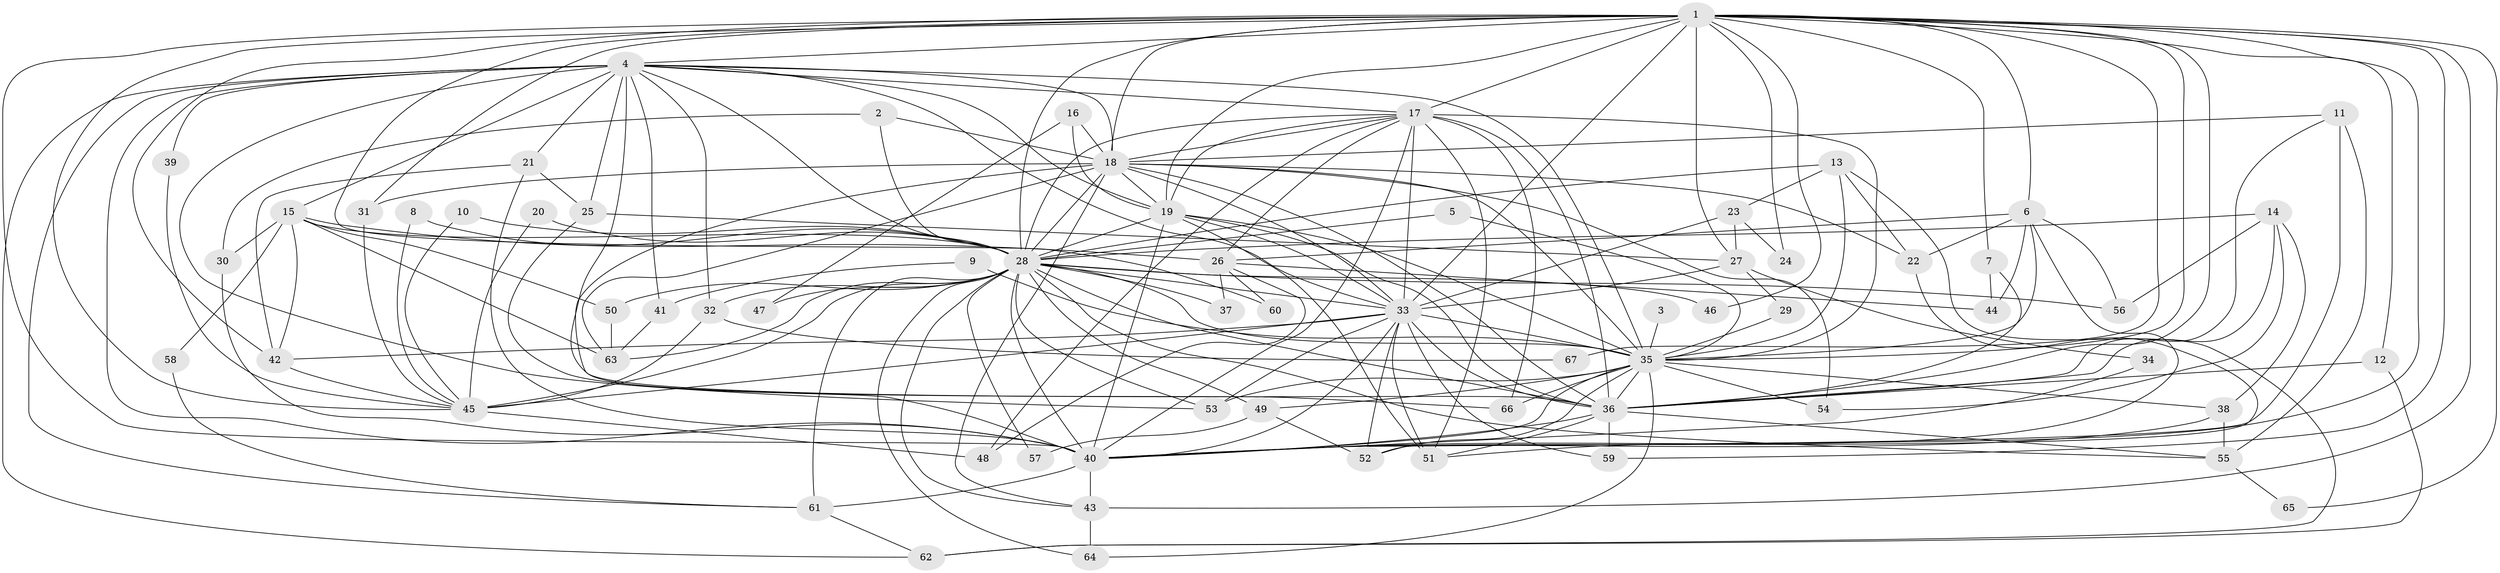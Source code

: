 // original degree distribution, {20: 0.007462686567164179, 41: 0.007462686567164179, 17: 0.007462686567164179, 15: 0.007462686567164179, 12: 0.007462686567164179, 19: 0.007462686567164179, 25: 0.007462686567164179, 32: 0.007462686567164179, 29: 0.007462686567164179, 22: 0.007462686567164179, 2: 0.5223880597014925, 3: 0.23880597014925373, 13: 0.007462686567164179, 6: 0.007462686567164179, 4: 0.05970149253731343, 5: 0.06716417910447761, 8: 0.007462686567164179, 7: 0.014925373134328358}
// Generated by graph-tools (version 1.1) at 2025/01/03/09/25 03:01:36]
// undirected, 67 vertices, 195 edges
graph export_dot {
graph [start="1"]
  node [color=gray90,style=filled];
  1;
  2;
  3;
  4;
  5;
  6;
  7;
  8;
  9;
  10;
  11;
  12;
  13;
  14;
  15;
  16;
  17;
  18;
  19;
  20;
  21;
  22;
  23;
  24;
  25;
  26;
  27;
  28;
  29;
  30;
  31;
  32;
  33;
  34;
  35;
  36;
  37;
  38;
  39;
  40;
  41;
  42;
  43;
  44;
  45;
  46;
  47;
  48;
  49;
  50;
  51;
  52;
  53;
  54;
  55;
  56;
  57;
  58;
  59;
  60;
  61;
  62;
  63;
  64;
  65;
  66;
  67;
  1 -- 4 [weight=1.0];
  1 -- 6 [weight=1.0];
  1 -- 7 [weight=1.0];
  1 -- 12 [weight=1.0];
  1 -- 17 [weight=3.0];
  1 -- 18 [weight=1.0];
  1 -- 19 [weight=1.0];
  1 -- 24 [weight=1.0];
  1 -- 27 [weight=2.0];
  1 -- 28 [weight=1.0];
  1 -- 31 [weight=1.0];
  1 -- 33 [weight=1.0];
  1 -- 35 [weight=1.0];
  1 -- 36 [weight=2.0];
  1 -- 40 [weight=2.0];
  1 -- 42 [weight=1.0];
  1 -- 43 [weight=2.0];
  1 -- 45 [weight=1.0];
  1 -- 46 [weight=1.0];
  1 -- 51 [weight=1.0];
  1 -- 59 [weight=1.0];
  1 -- 60 [weight=1.0];
  1 -- 65 [weight=1.0];
  1 -- 67 [weight=2.0];
  2 -- 18 [weight=1.0];
  2 -- 28 [weight=1.0];
  2 -- 30 [weight=1.0];
  3 -- 35 [weight=1.0];
  4 -- 15 [weight=1.0];
  4 -- 17 [weight=1.0];
  4 -- 18 [weight=1.0];
  4 -- 19 [weight=1.0];
  4 -- 21 [weight=1.0];
  4 -- 25 [weight=1.0];
  4 -- 28 [weight=1.0];
  4 -- 32 [weight=1.0];
  4 -- 33 [weight=1.0];
  4 -- 35 [weight=1.0];
  4 -- 36 [weight=1.0];
  4 -- 39 [weight=1.0];
  4 -- 40 [weight=2.0];
  4 -- 41 [weight=1.0];
  4 -- 53 [weight=1.0];
  4 -- 61 [weight=1.0];
  4 -- 62 [weight=1.0];
  5 -- 28 [weight=1.0];
  5 -- 35 [weight=1.0];
  6 -- 22 [weight=1.0];
  6 -- 26 [weight=1.0];
  6 -- 35 [weight=1.0];
  6 -- 40 [weight=1.0];
  6 -- 44 [weight=1.0];
  6 -- 56 [weight=1.0];
  7 -- 36 [weight=1.0];
  7 -- 44 [weight=1.0];
  8 -- 28 [weight=1.0];
  8 -- 45 [weight=1.0];
  9 -- 35 [weight=2.0];
  9 -- 41 [weight=1.0];
  10 -- 28 [weight=1.0];
  10 -- 45 [weight=1.0];
  11 -- 18 [weight=1.0];
  11 -- 36 [weight=1.0];
  11 -- 40 [weight=2.0];
  11 -- 55 [weight=1.0];
  12 -- 36 [weight=1.0];
  12 -- 62 [weight=1.0];
  13 -- 22 [weight=1.0];
  13 -- 23 [weight=1.0];
  13 -- 28 [weight=2.0];
  13 -- 35 [weight=1.0];
  13 -- 62 [weight=1.0];
  14 -- 28 [weight=1.0];
  14 -- 36 [weight=1.0];
  14 -- 38 [weight=1.0];
  14 -- 54 [weight=1.0];
  14 -- 56 [weight=1.0];
  15 -- 26 [weight=1.0];
  15 -- 28 [weight=1.0];
  15 -- 30 [weight=1.0];
  15 -- 42 [weight=1.0];
  15 -- 50 [weight=1.0];
  15 -- 58 [weight=1.0];
  15 -- 63 [weight=1.0];
  16 -- 18 [weight=1.0];
  16 -- 19 [weight=1.0];
  16 -- 47 [weight=1.0];
  17 -- 18 [weight=1.0];
  17 -- 19 [weight=1.0];
  17 -- 26 [weight=1.0];
  17 -- 28 [weight=1.0];
  17 -- 33 [weight=1.0];
  17 -- 35 [weight=1.0];
  17 -- 36 [weight=1.0];
  17 -- 40 [weight=1.0];
  17 -- 48 [weight=1.0];
  17 -- 51 [weight=1.0];
  17 -- 66 [weight=1.0];
  18 -- 19 [weight=1.0];
  18 -- 22 [weight=1.0];
  18 -- 28 [weight=3.0];
  18 -- 31 [weight=1.0];
  18 -- 33 [weight=1.0];
  18 -- 35 [weight=1.0];
  18 -- 36 [weight=1.0];
  18 -- 40 [weight=2.0];
  18 -- 43 [weight=1.0];
  18 -- 54 [weight=1.0];
  18 -- 63 [weight=1.0];
  19 -- 28 [weight=1.0];
  19 -- 33 [weight=1.0];
  19 -- 35 [weight=2.0];
  19 -- 36 [weight=1.0];
  19 -- 40 [weight=1.0];
  19 -- 51 [weight=1.0];
  20 -- 28 [weight=2.0];
  20 -- 45 [weight=2.0];
  21 -- 25 [weight=1.0];
  21 -- 40 [weight=1.0];
  21 -- 42 [weight=1.0];
  22 -- 52 [weight=1.0];
  23 -- 24 [weight=1.0];
  23 -- 27 [weight=1.0];
  23 -- 33 [weight=1.0];
  25 -- 27 [weight=1.0];
  25 -- 66 [weight=1.0];
  26 -- 37 [weight=1.0];
  26 -- 44 [weight=1.0];
  26 -- 48 [weight=1.0];
  26 -- 60 [weight=1.0];
  27 -- 29 [weight=1.0];
  27 -- 33 [weight=1.0];
  27 -- 34 [weight=1.0];
  28 -- 32 [weight=1.0];
  28 -- 33 [weight=4.0];
  28 -- 35 [weight=1.0];
  28 -- 36 [weight=1.0];
  28 -- 37 [weight=1.0];
  28 -- 40 [weight=1.0];
  28 -- 43 [weight=1.0];
  28 -- 45 [weight=1.0];
  28 -- 46 [weight=1.0];
  28 -- 47 [weight=1.0];
  28 -- 49 [weight=1.0];
  28 -- 50 [weight=1.0];
  28 -- 53 [weight=1.0];
  28 -- 55 [weight=1.0];
  28 -- 56 [weight=1.0];
  28 -- 57 [weight=1.0];
  28 -- 61 [weight=1.0];
  28 -- 63 [weight=1.0];
  28 -- 64 [weight=1.0];
  29 -- 35 [weight=1.0];
  30 -- 40 [weight=1.0];
  31 -- 45 [weight=1.0];
  32 -- 45 [weight=1.0];
  32 -- 67 [weight=1.0];
  33 -- 35 [weight=3.0];
  33 -- 36 [weight=1.0];
  33 -- 40 [weight=2.0];
  33 -- 42 [weight=1.0];
  33 -- 45 [weight=3.0];
  33 -- 51 [weight=1.0];
  33 -- 52 [weight=1.0];
  33 -- 53 [weight=1.0];
  33 -- 59 [weight=1.0];
  34 -- 40 [weight=1.0];
  35 -- 36 [weight=1.0];
  35 -- 38 [weight=1.0];
  35 -- 40 [weight=1.0];
  35 -- 49 [weight=2.0];
  35 -- 52 [weight=1.0];
  35 -- 53 [weight=1.0];
  35 -- 54 [weight=1.0];
  35 -- 64 [weight=1.0];
  35 -- 66 [weight=1.0];
  36 -- 40 [weight=1.0];
  36 -- 51 [weight=1.0];
  36 -- 55 [weight=1.0];
  36 -- 59 [weight=1.0];
  38 -- 40 [weight=1.0];
  38 -- 55 [weight=1.0];
  39 -- 45 [weight=1.0];
  40 -- 43 [weight=1.0];
  40 -- 61 [weight=1.0];
  41 -- 63 [weight=1.0];
  42 -- 45 [weight=1.0];
  43 -- 64 [weight=1.0];
  45 -- 48 [weight=1.0];
  49 -- 52 [weight=1.0];
  49 -- 57 [weight=1.0];
  50 -- 63 [weight=1.0];
  55 -- 65 [weight=1.0];
  58 -- 61 [weight=1.0];
  61 -- 62 [weight=1.0];
}

